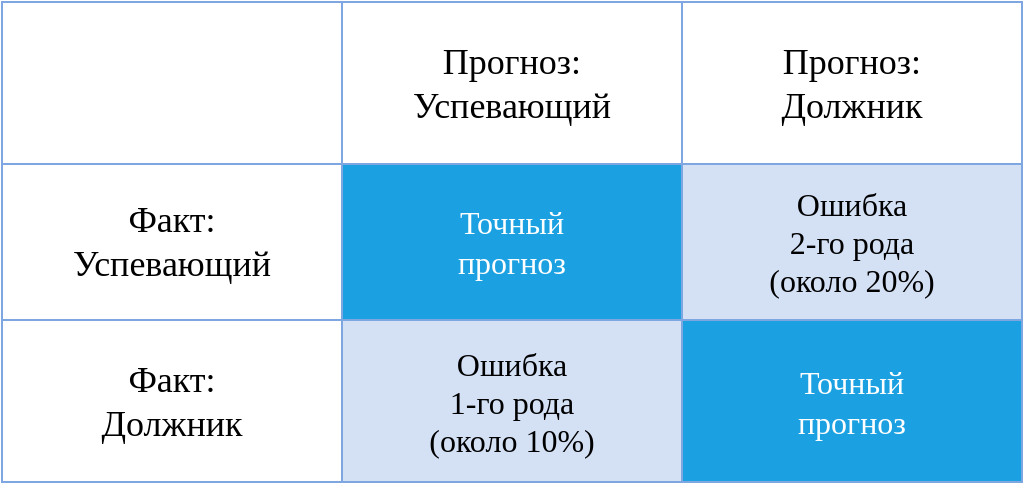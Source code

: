 <mxfile version="22.0.8" type="github">
  <diagram name="Page-1" id="e3a06f82-3646-2815-327d-82caf3d4e204">
    <mxGraphModel dx="1420" dy="744" grid="0" gridSize="10" guides="1" tooltips="1" connect="1" arrows="1" fold="1" page="1" pageScale="1" pageWidth="827" pageHeight="1169" background="none" math="0" shadow="0">
      <root>
        <mxCell id="0" style=";html=1;" />
        <mxCell id="1" style=";html=1;" parent="0" />
        <mxCell id="5abez1mgCramRNLuG3qf-14" value="" style="childLayout=tableLayout;recursiveResize=0;shadow=0;fillColor=none;fontFamily=Calibri;fontSize=18;strokeColor=#7EA6E0;" vertex="1" parent="1">
          <mxGeometry x="160" y="120" width="510" height="240" as="geometry" />
        </mxCell>
        <mxCell id="5abez1mgCramRNLuG3qf-15" value="" style="shape=tableRow;horizontal=0;startSize=0;swimlaneHead=0;swimlaneBody=0;top=0;left=0;bottom=0;right=0;dropTarget=0;collapsible=0;recursiveResize=0;expand=0;fontStyle=0;fillColor=none;strokeColor=inherit;" vertex="1" parent="5abez1mgCramRNLuG3qf-14">
          <mxGeometry width="510" height="81" as="geometry" />
        </mxCell>
        <mxCell id="5abez1mgCramRNLuG3qf-16" value="" style="connectable=0;recursiveResize=0;strokeColor=inherit;fillColor=none;align=center;whiteSpace=wrap;html=1;" vertex="1" parent="5abez1mgCramRNLuG3qf-15">
          <mxGeometry width="170" height="81" as="geometry">
            <mxRectangle width="170" height="81" as="alternateBounds" />
          </mxGeometry>
        </mxCell>
        <mxCell id="5abez1mgCramRNLuG3qf-17" value="Прогноз:&lt;br style=&quot;font-size: 18px;&quot;&gt;Успевающий" style="connectable=0;recursiveResize=0;strokeColor=inherit;fillColor=none;align=center;whiteSpace=wrap;html=1;fontFamily=Calibri;fontSize=18;" vertex="1" parent="5abez1mgCramRNLuG3qf-15">
          <mxGeometry x="170" width="170" height="81" as="geometry">
            <mxRectangle width="170" height="81" as="alternateBounds" />
          </mxGeometry>
        </mxCell>
        <mxCell id="5abez1mgCramRNLuG3qf-18" value="&lt;font style=&quot;font-size: 18px;&quot; face=&quot;Calibri&quot;&gt;Прогноз:&lt;br&gt;Должник&lt;/font&gt;" style="connectable=0;recursiveResize=0;strokeColor=inherit;fillColor=none;align=center;whiteSpace=wrap;html=1;" vertex="1" parent="5abez1mgCramRNLuG3qf-15">
          <mxGeometry x="340" width="170" height="81" as="geometry">
            <mxRectangle width="170" height="81" as="alternateBounds" />
          </mxGeometry>
        </mxCell>
        <mxCell id="5abez1mgCramRNLuG3qf-19" style="shape=tableRow;horizontal=0;startSize=0;swimlaneHead=0;swimlaneBody=0;top=0;left=0;bottom=0;right=0;dropTarget=0;collapsible=0;recursiveResize=0;expand=0;fontStyle=0;fillColor=none;strokeColor=inherit;" vertex="1" parent="5abez1mgCramRNLuG3qf-14">
          <mxGeometry y="81" width="510" height="78" as="geometry" />
        </mxCell>
        <mxCell id="5abez1mgCramRNLuG3qf-20" value="&lt;font style=&quot;font-size: 18px;&quot; face=&quot;Calibri&quot;&gt;Факт:&lt;br&gt;Успевающий&lt;/font&gt;" style="connectable=0;recursiveResize=0;strokeColor=inherit;fillColor=none;align=center;whiteSpace=wrap;html=1;" vertex="1" parent="5abez1mgCramRNLuG3qf-19">
          <mxGeometry width="170" height="78" as="geometry">
            <mxRectangle width="170" height="78" as="alternateBounds" />
          </mxGeometry>
        </mxCell>
        <mxCell id="5abez1mgCramRNLuG3qf-21" value="&lt;font style=&quot;font-size: 16px;&quot; face=&quot;Calibri&quot;&gt;Точный&lt;br&gt;прогноз&lt;/font&gt;" style="connectable=0;recursiveResize=0;strokeColor=inherit;fillColor=#1ba1e2;align=center;whiteSpace=wrap;html=1;fontColor=#ffffff;" vertex="1" parent="5abez1mgCramRNLuG3qf-19">
          <mxGeometry x="170" width="170" height="78" as="geometry">
            <mxRectangle width="170" height="78" as="alternateBounds" />
          </mxGeometry>
        </mxCell>
        <mxCell id="5abez1mgCramRNLuG3qf-22" value="&lt;font style=&quot;font-size: 16px;&quot; face=&quot;Calibri&quot;&gt;Ошибка&lt;br&gt;2-го рода&lt;br&gt;(около 20%)&lt;/font&gt;" style="connectable=0;recursiveResize=0;strokeColor=inherit;fillColor=#D4E1F5;align=center;whiteSpace=wrap;html=1;labelBackgroundColor=none;" vertex="1" parent="5abez1mgCramRNLuG3qf-19">
          <mxGeometry x="340" width="170" height="78" as="geometry">
            <mxRectangle width="170" height="78" as="alternateBounds" />
          </mxGeometry>
        </mxCell>
        <mxCell id="5abez1mgCramRNLuG3qf-23" style="shape=tableRow;horizontal=0;startSize=0;swimlaneHead=0;swimlaneBody=0;top=0;left=0;bottom=0;right=0;dropTarget=0;collapsible=0;recursiveResize=0;expand=0;fontStyle=0;fillColor=none;strokeColor=inherit;" vertex="1" parent="5abez1mgCramRNLuG3qf-14">
          <mxGeometry y="159" width="510" height="81" as="geometry" />
        </mxCell>
        <mxCell id="5abez1mgCramRNLuG3qf-24" value="&lt;font style=&quot;font-size: 18px;&quot; face=&quot;Calibri&quot;&gt;Факт:&lt;br&gt;Должник&lt;/font&gt;" style="connectable=0;recursiveResize=0;strokeColor=inherit;fillColor=none;align=center;whiteSpace=wrap;html=1;" vertex="1" parent="5abez1mgCramRNLuG3qf-23">
          <mxGeometry width="170" height="81" as="geometry">
            <mxRectangle width="170" height="81" as="alternateBounds" />
          </mxGeometry>
        </mxCell>
        <mxCell id="5abez1mgCramRNLuG3qf-25" value="&lt;font style=&quot;font-size: 16px;&quot; face=&quot;Calibri&quot;&gt;Ошибка&lt;br&gt;1-го рода&lt;br&gt;(около 10%)&lt;/font&gt;" style="connectable=0;recursiveResize=0;strokeColor=inherit;fillColor=#D4E1F5;align=center;whiteSpace=wrap;html=1;labelBackgroundColor=none;" vertex="1" parent="5abez1mgCramRNLuG3qf-23">
          <mxGeometry x="170" width="170" height="81" as="geometry">
            <mxRectangle width="170" height="81" as="alternateBounds" />
          </mxGeometry>
        </mxCell>
        <mxCell id="5abez1mgCramRNLuG3qf-26" value="&lt;font style=&quot;font-size: 16px;&quot; face=&quot;Calibri&quot;&gt;Точный&lt;br&gt;прогноз&lt;/font&gt;" style="connectable=0;recursiveResize=0;strokeColor=inherit;fillColor=#1ba1e2;align=center;whiteSpace=wrap;html=1;labelBackgroundColor=none;fontColor=#ffffff;" vertex="1" parent="5abez1mgCramRNLuG3qf-23">
          <mxGeometry x="340" width="170" height="81" as="geometry">
            <mxRectangle width="170" height="81" as="alternateBounds" />
          </mxGeometry>
        </mxCell>
      </root>
    </mxGraphModel>
  </diagram>
</mxfile>
